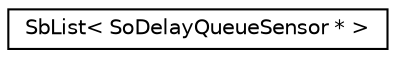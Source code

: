 digraph "Graphical Class Hierarchy"
{
 // LATEX_PDF_SIZE
  edge [fontname="Helvetica",fontsize="10",labelfontname="Helvetica",labelfontsize="10"];
  node [fontname="Helvetica",fontsize="10",shape=record];
  rankdir="LR";
  Node0 [label="SbList\< SoDelayQueueSensor * \>",height=0.2,width=0.4,color="black", fillcolor="white", style="filled",URL="$classSbList.html",tooltip=" "];
}

